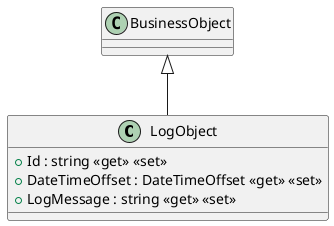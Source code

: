 @startuml
class LogObject {
    + Id : string <<get>> <<set>>
    + DateTimeOffset : DateTimeOffset <<get>> <<set>>
    + LogMessage : string <<get>> <<set>>
}
BusinessObject <|-- LogObject
@enduml
